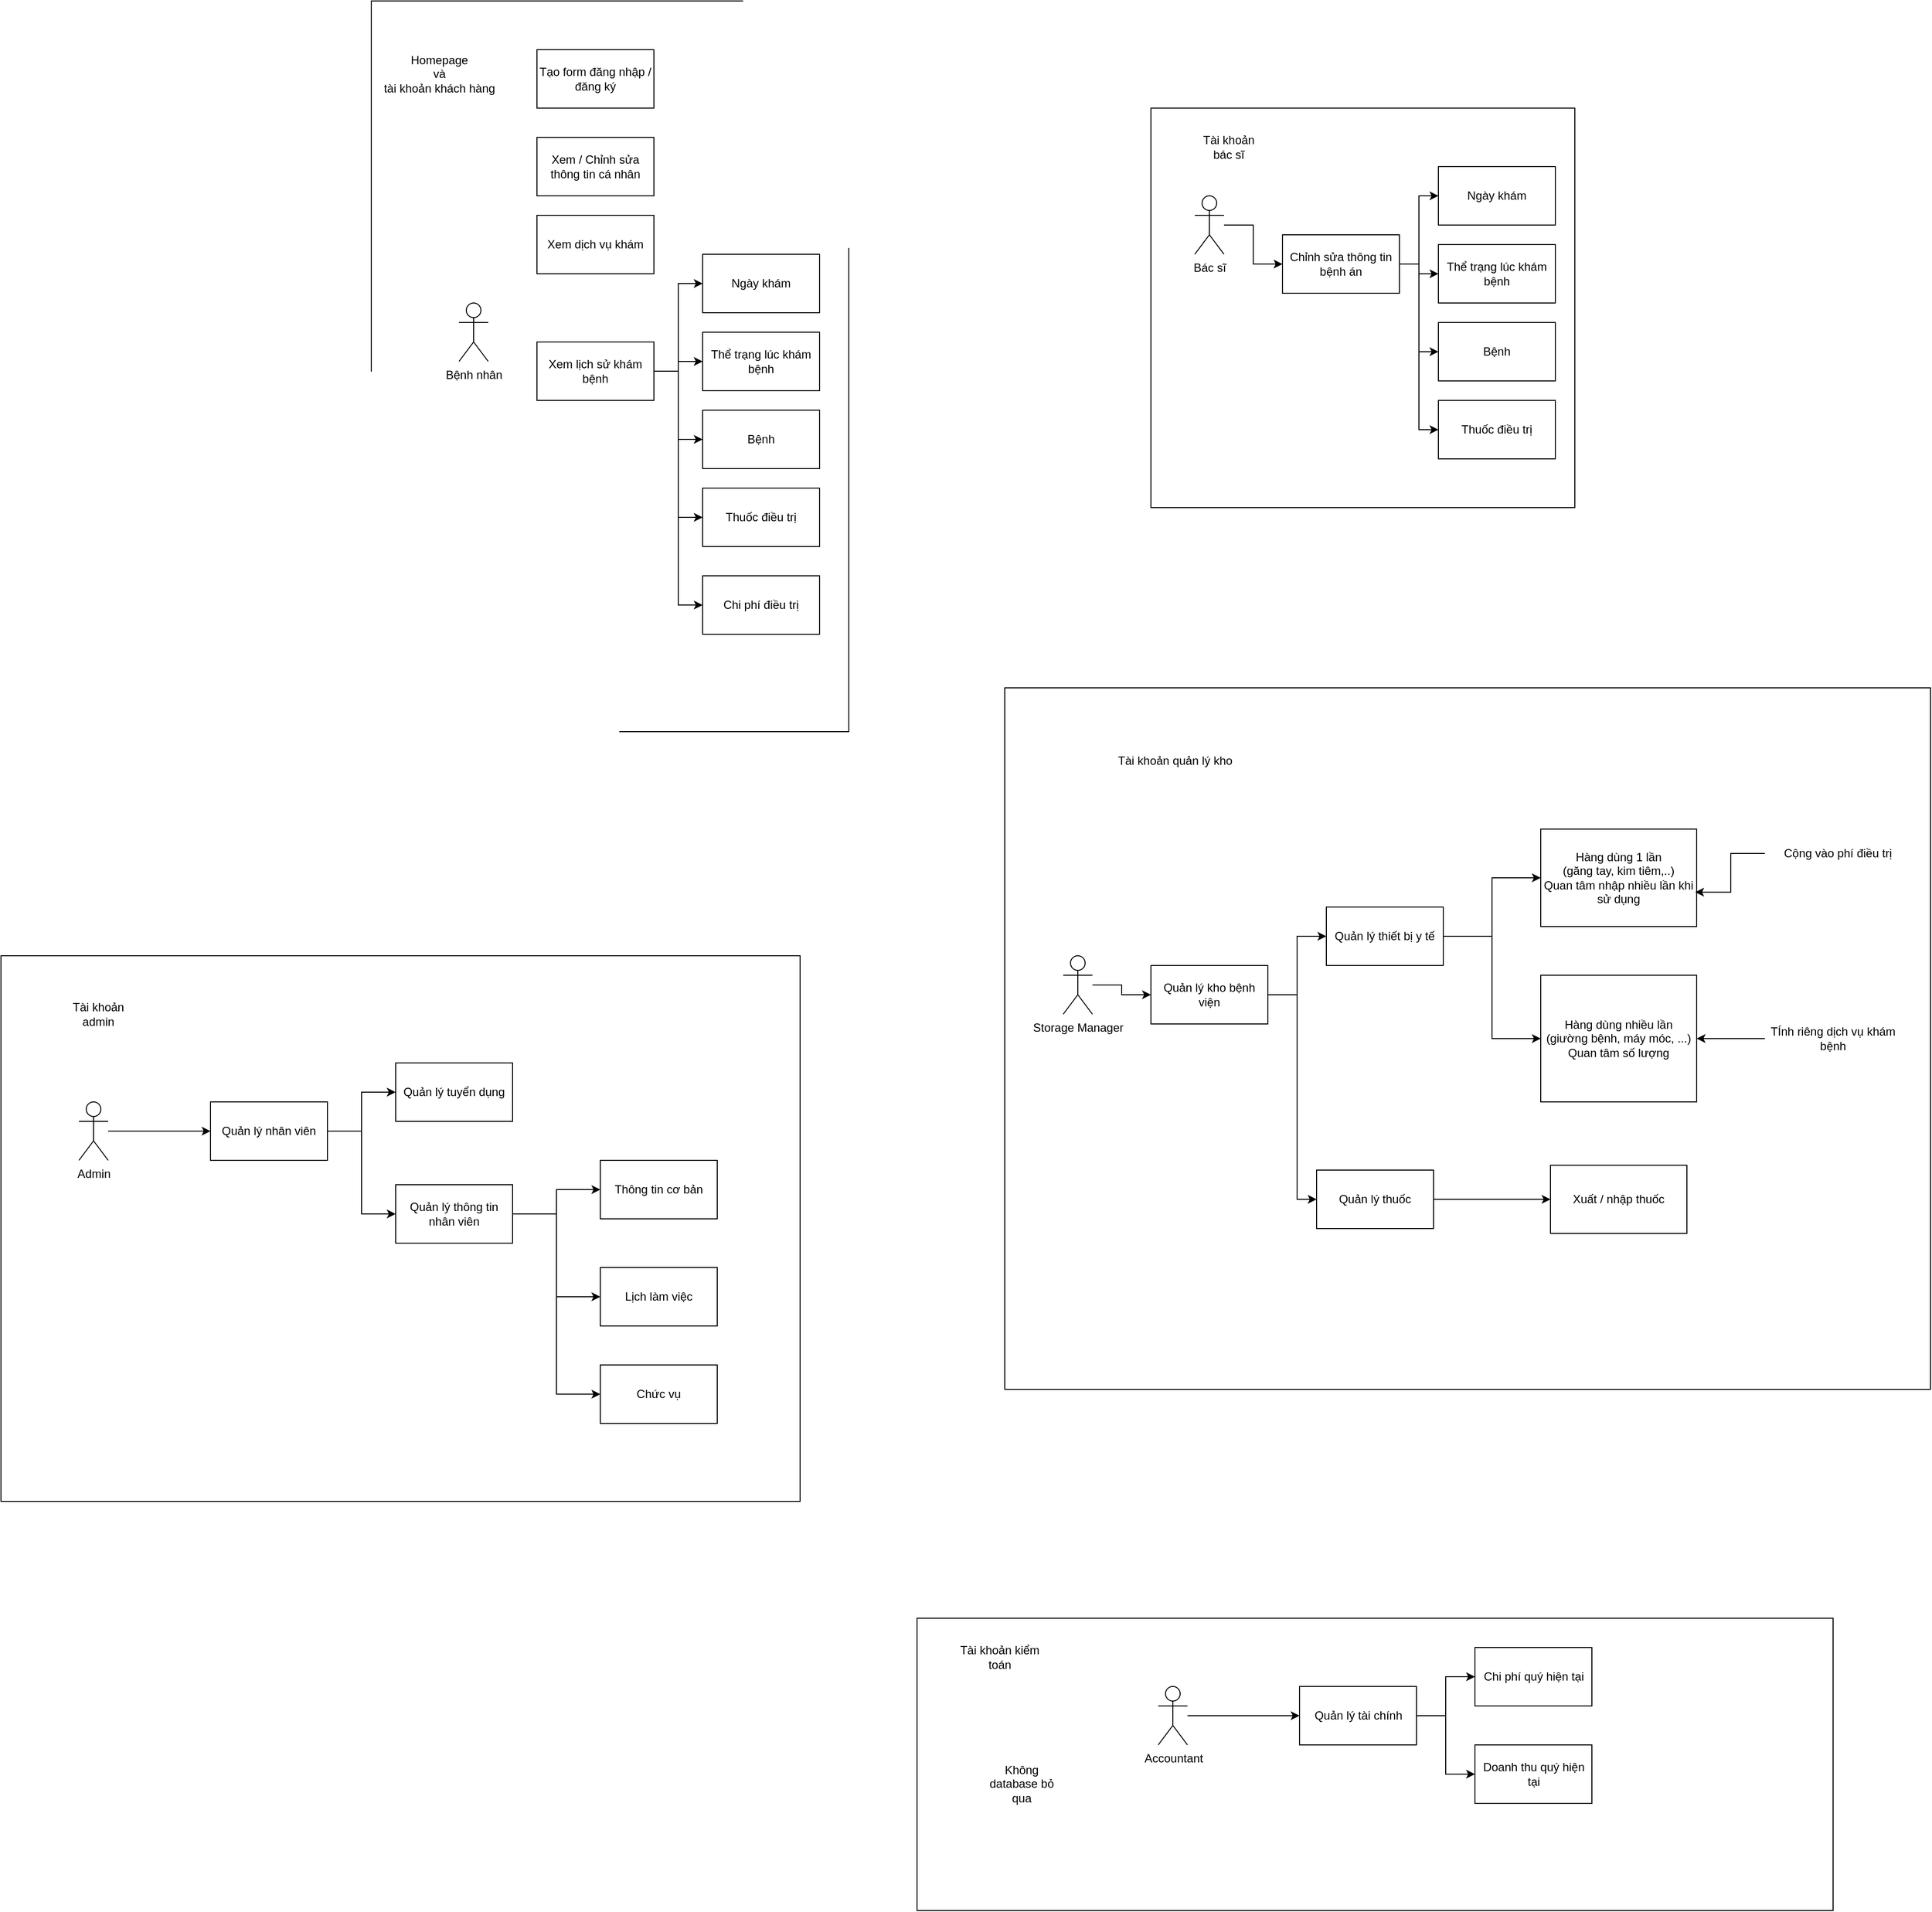 <mxfile version="14.2.9" type="github">
  <diagram id="XGmTM283f2upPylEM_hm" name="Page-1">
    <mxGraphModel dx="3032" dy="1094" grid="1" gridSize="10" guides="1" tooltips="1" connect="1" arrows="1" fold="1" page="1" pageScale="1" pageWidth="850" pageHeight="1100" math="0" shadow="0">
      <root>
        <mxCell id="0" />
        <mxCell id="1" parent="0" />
        <mxCell id="I_VAa2MuaLFRDVZnbhv6-82" value="" style="rounded=0;whiteSpace=wrap;html=1;" vertex="1" parent="1">
          <mxGeometry x="710" y="1670" width="940" height="300" as="geometry" />
        </mxCell>
        <mxCell id="I_VAa2MuaLFRDVZnbhv6-80" value="" style="rounded=0;whiteSpace=wrap;html=1;" vertex="1" parent="1">
          <mxGeometry x="-230" y="990" width="820" height="560" as="geometry" />
        </mxCell>
        <mxCell id="I_VAa2MuaLFRDVZnbhv6-78" value="" style="rounded=0;whiteSpace=wrap;html=1;" vertex="1" parent="1">
          <mxGeometry x="800" y="715" width="950" height="720" as="geometry" />
        </mxCell>
        <mxCell id="I_VAa2MuaLFRDVZnbhv6-76" value="" style="rounded=0;whiteSpace=wrap;html=1;" vertex="1" parent="1">
          <mxGeometry x="950" y="120" width="435" height="410" as="geometry" />
        </mxCell>
        <mxCell id="I_VAa2MuaLFRDVZnbhv6-73" value="" style="rounded=0;whiteSpace=wrap;html=1;" vertex="1" parent="1">
          <mxGeometry x="150" y="10" width="490" height="750" as="geometry" />
        </mxCell>
        <mxCell id="I_VAa2MuaLFRDVZnbhv6-1" value="Tạo form đăng nhập / đăng ký" style="rounded=0;whiteSpace=wrap;html=1;" vertex="1" parent="1">
          <mxGeometry x="320" y="60" width="120" height="60" as="geometry" />
        </mxCell>
        <mxCell id="I_VAa2MuaLFRDVZnbhv6-2" value="Xem dịch vụ khám" style="rounded=0;whiteSpace=wrap;html=1;" vertex="1" parent="1">
          <mxGeometry x="320" y="230" width="120" height="60" as="geometry" />
        </mxCell>
        <mxCell id="I_VAa2MuaLFRDVZnbhv6-6" style="edgeStyle=orthogonalEdgeStyle;rounded=0;orthogonalLoop=1;jettySize=auto;html=1;entryX=0;entryY=0.5;entryDx=0;entryDy=0;" edge="1" parent="1" source="I_VAa2MuaLFRDVZnbhv6-3" target="I_VAa2MuaLFRDVZnbhv6-4">
          <mxGeometry relative="1" as="geometry" />
        </mxCell>
        <mxCell id="I_VAa2MuaLFRDVZnbhv6-8" style="edgeStyle=orthogonalEdgeStyle;rounded=0;orthogonalLoop=1;jettySize=auto;html=1;entryX=0;entryY=0.5;entryDx=0;entryDy=0;" edge="1" parent="1" source="I_VAa2MuaLFRDVZnbhv6-3" target="I_VAa2MuaLFRDVZnbhv6-7">
          <mxGeometry relative="1" as="geometry" />
        </mxCell>
        <mxCell id="I_VAa2MuaLFRDVZnbhv6-10" style="edgeStyle=orthogonalEdgeStyle;rounded=0;orthogonalLoop=1;jettySize=auto;html=1;entryX=0;entryY=0.5;entryDx=0;entryDy=0;" edge="1" parent="1" source="I_VAa2MuaLFRDVZnbhv6-3" target="I_VAa2MuaLFRDVZnbhv6-9">
          <mxGeometry relative="1" as="geometry" />
        </mxCell>
        <mxCell id="I_VAa2MuaLFRDVZnbhv6-14" style="edgeStyle=orthogonalEdgeStyle;rounded=0;orthogonalLoop=1;jettySize=auto;html=1;entryX=0;entryY=0.5;entryDx=0;entryDy=0;" edge="1" parent="1" source="I_VAa2MuaLFRDVZnbhv6-3" target="I_VAa2MuaLFRDVZnbhv6-13">
          <mxGeometry relative="1" as="geometry" />
        </mxCell>
        <mxCell id="I_VAa2MuaLFRDVZnbhv6-39" style="edgeStyle=orthogonalEdgeStyle;rounded=0;orthogonalLoop=1;jettySize=auto;html=1;entryX=0;entryY=0.5;entryDx=0;entryDy=0;" edge="1" parent="1" source="I_VAa2MuaLFRDVZnbhv6-3" target="I_VAa2MuaLFRDVZnbhv6-38">
          <mxGeometry relative="1" as="geometry" />
        </mxCell>
        <mxCell id="I_VAa2MuaLFRDVZnbhv6-3" value="Xem lịch sử khám bệnh" style="rounded=0;whiteSpace=wrap;html=1;" vertex="1" parent="1">
          <mxGeometry x="320" y="360" width="120" height="60" as="geometry" />
        </mxCell>
        <mxCell id="I_VAa2MuaLFRDVZnbhv6-4" value="&lt;div&gt;Ngày khám&lt;/div&gt;" style="rounded=0;whiteSpace=wrap;html=1;" vertex="1" parent="1">
          <mxGeometry x="490" y="270" width="120" height="60" as="geometry" />
        </mxCell>
        <mxCell id="I_VAa2MuaLFRDVZnbhv6-7" value="Bệnh" style="rounded=0;whiteSpace=wrap;html=1;" vertex="1" parent="1">
          <mxGeometry x="490" y="430" width="120" height="60" as="geometry" />
        </mxCell>
        <mxCell id="I_VAa2MuaLFRDVZnbhv6-9" value="Thuốc điều trị" style="rounded=0;whiteSpace=wrap;html=1;" vertex="1" parent="1">
          <mxGeometry x="490" y="510" width="120" height="60" as="geometry" />
        </mxCell>
        <mxCell id="I_VAa2MuaLFRDVZnbhv6-21" style="edgeStyle=orthogonalEdgeStyle;rounded=0;orthogonalLoop=1;jettySize=auto;html=1;entryX=0;entryY=0.5;entryDx=0;entryDy=0;" edge="1" parent="1" source="I_VAa2MuaLFRDVZnbhv6-11" target="I_VAa2MuaLFRDVZnbhv6-17">
          <mxGeometry relative="1" as="geometry" />
        </mxCell>
        <mxCell id="I_VAa2MuaLFRDVZnbhv6-22" style="edgeStyle=orthogonalEdgeStyle;rounded=0;orthogonalLoop=1;jettySize=auto;html=1;entryX=0;entryY=0.5;entryDx=0;entryDy=0;" edge="1" parent="1" source="I_VAa2MuaLFRDVZnbhv6-11" target="I_VAa2MuaLFRDVZnbhv6-20">
          <mxGeometry relative="1" as="geometry" />
        </mxCell>
        <mxCell id="I_VAa2MuaLFRDVZnbhv6-23" style="edgeStyle=orthogonalEdgeStyle;rounded=0;orthogonalLoop=1;jettySize=auto;html=1;entryX=0;entryY=0.5;entryDx=0;entryDy=0;" edge="1" parent="1" source="I_VAa2MuaLFRDVZnbhv6-11" target="I_VAa2MuaLFRDVZnbhv6-18">
          <mxGeometry relative="1" as="geometry" />
        </mxCell>
        <mxCell id="I_VAa2MuaLFRDVZnbhv6-24" style="edgeStyle=orthogonalEdgeStyle;rounded=0;orthogonalLoop=1;jettySize=auto;html=1;entryX=0;entryY=0.5;entryDx=0;entryDy=0;" edge="1" parent="1" source="I_VAa2MuaLFRDVZnbhv6-11" target="I_VAa2MuaLFRDVZnbhv6-19">
          <mxGeometry relative="1" as="geometry" />
        </mxCell>
        <mxCell id="I_VAa2MuaLFRDVZnbhv6-11" value="Chỉnh sửa thông tin bệnh án" style="rounded=0;whiteSpace=wrap;html=1;" vertex="1" parent="1">
          <mxGeometry x="1085" y="250" width="120" height="60" as="geometry" />
        </mxCell>
        <mxCell id="I_VAa2MuaLFRDVZnbhv6-12" value="Xem / Chỉnh sửa thông tin cá nhân" style="rounded=0;whiteSpace=wrap;html=1;" vertex="1" parent="1">
          <mxGeometry x="320" y="150" width="120" height="60" as="geometry" />
        </mxCell>
        <mxCell id="I_VAa2MuaLFRDVZnbhv6-13" value="Thể trạng lúc khám bệnh" style="rounded=0;whiteSpace=wrap;html=1;" vertex="1" parent="1">
          <mxGeometry x="490" y="350" width="120" height="60" as="geometry" />
        </mxCell>
        <mxCell id="I_VAa2MuaLFRDVZnbhv6-15" value="Bệnh nhân" style="shape=umlActor;verticalLabelPosition=bottom;verticalAlign=top;html=1;outlineConnect=0;" vertex="1" parent="1">
          <mxGeometry x="240" y="320" width="30" height="60" as="geometry" />
        </mxCell>
        <mxCell id="I_VAa2MuaLFRDVZnbhv6-27" style="edgeStyle=orthogonalEdgeStyle;rounded=0;orthogonalLoop=1;jettySize=auto;html=1;entryX=0;entryY=0.5;entryDx=0;entryDy=0;" edge="1" parent="1" source="I_VAa2MuaLFRDVZnbhv6-16" target="I_VAa2MuaLFRDVZnbhv6-11">
          <mxGeometry relative="1" as="geometry" />
        </mxCell>
        <mxCell id="I_VAa2MuaLFRDVZnbhv6-16" value="Bác sĩ" style="shape=umlActor;verticalLabelPosition=bottom;verticalAlign=top;html=1;outlineConnect=0;" vertex="1" parent="1">
          <mxGeometry x="995" y="210" width="30" height="60" as="geometry" />
        </mxCell>
        <mxCell id="I_VAa2MuaLFRDVZnbhv6-17" value="&lt;div&gt;Ngày khám&lt;/div&gt;" style="rounded=0;whiteSpace=wrap;html=1;" vertex="1" parent="1">
          <mxGeometry x="1245" y="180" width="120" height="60" as="geometry" />
        </mxCell>
        <mxCell id="I_VAa2MuaLFRDVZnbhv6-18" value="Bệnh" style="rounded=0;whiteSpace=wrap;html=1;" vertex="1" parent="1">
          <mxGeometry x="1245" y="340" width="120" height="60" as="geometry" />
        </mxCell>
        <mxCell id="I_VAa2MuaLFRDVZnbhv6-19" value="Thuốc điều trị" style="rounded=0;whiteSpace=wrap;html=1;" vertex="1" parent="1">
          <mxGeometry x="1245" y="420" width="120" height="60" as="geometry" />
        </mxCell>
        <mxCell id="I_VAa2MuaLFRDVZnbhv6-20" value="Thể trạng lúc khám bệnh" style="rounded=0;whiteSpace=wrap;html=1;" vertex="1" parent="1">
          <mxGeometry x="1245" y="260" width="120" height="60" as="geometry" />
        </mxCell>
        <mxCell id="I_VAa2MuaLFRDVZnbhv6-70" style="edgeStyle=orthogonalEdgeStyle;rounded=0;orthogonalLoop=1;jettySize=auto;html=1;entryX=0;entryY=0.5;entryDx=0;entryDy=0;" edge="1" parent="1" source="I_VAa2MuaLFRDVZnbhv6-25" target="I_VAa2MuaLFRDVZnbhv6-30">
          <mxGeometry relative="1" as="geometry" />
        </mxCell>
        <mxCell id="I_VAa2MuaLFRDVZnbhv6-25" value="Storage Manager" style="shape=umlActor;verticalLabelPosition=bottom;verticalAlign=top;html=1;outlineConnect=0;" vertex="1" parent="1">
          <mxGeometry x="860" y="990" width="30" height="60" as="geometry" />
        </mxCell>
        <mxCell id="I_VAa2MuaLFRDVZnbhv6-31" style="edgeStyle=orthogonalEdgeStyle;rounded=0;orthogonalLoop=1;jettySize=auto;html=1;entryX=0;entryY=0.5;entryDx=0;entryDy=0;" edge="1" parent="1" source="I_VAa2MuaLFRDVZnbhv6-30" target="I_VAa2MuaLFRDVZnbhv6-32">
          <mxGeometry relative="1" as="geometry">
            <mxPoint x="1130" y="980" as="targetPoint" />
          </mxGeometry>
        </mxCell>
        <mxCell id="I_VAa2MuaLFRDVZnbhv6-46" style="edgeStyle=orthogonalEdgeStyle;rounded=0;orthogonalLoop=1;jettySize=auto;html=1;entryX=0;entryY=0.5;entryDx=0;entryDy=0;" edge="1" parent="1" source="I_VAa2MuaLFRDVZnbhv6-30" target="I_VAa2MuaLFRDVZnbhv6-37">
          <mxGeometry relative="1" as="geometry">
            <Array as="points">
              <mxPoint x="1100" y="1030" />
              <mxPoint x="1100" y="1240" />
            </Array>
          </mxGeometry>
        </mxCell>
        <mxCell id="I_VAa2MuaLFRDVZnbhv6-30" value="Quản lý kho bệnh viện" style="rounded=0;whiteSpace=wrap;html=1;" vertex="1" parent="1">
          <mxGeometry x="950" y="1000" width="120" height="60" as="geometry" />
        </mxCell>
        <mxCell id="I_VAa2MuaLFRDVZnbhv6-34" style="edgeStyle=orthogonalEdgeStyle;rounded=0;orthogonalLoop=1;jettySize=auto;html=1;entryX=0;entryY=0.5;entryDx=0;entryDy=0;" edge="1" parent="1" source="I_VAa2MuaLFRDVZnbhv6-32" target="I_VAa2MuaLFRDVZnbhv6-33">
          <mxGeometry relative="1" as="geometry" />
        </mxCell>
        <mxCell id="I_VAa2MuaLFRDVZnbhv6-35" style="edgeStyle=orthogonalEdgeStyle;rounded=0;orthogonalLoop=1;jettySize=auto;html=1;entryX=0;entryY=0.5;entryDx=0;entryDy=0;" edge="1" parent="1" source="I_VAa2MuaLFRDVZnbhv6-32" target="I_VAa2MuaLFRDVZnbhv6-36">
          <mxGeometry relative="1" as="geometry">
            <mxPoint x="1300" y="1020" as="targetPoint" />
          </mxGeometry>
        </mxCell>
        <mxCell id="I_VAa2MuaLFRDVZnbhv6-32" value="Quản lý thiết bị y tế" style="rounded=0;whiteSpace=wrap;html=1;" vertex="1" parent="1">
          <mxGeometry x="1130" y="940" width="120" height="60" as="geometry" />
        </mxCell>
        <mxCell id="I_VAa2MuaLFRDVZnbhv6-33" value="&lt;div&gt;Hàng dùng 1 lần&lt;/div&gt;&lt;div&gt;(găng tay, kim tiêm,..)&lt;/div&gt;&lt;div&gt;Quan tâm nhập nhiều lần khi sử dụng&lt;br&gt;&lt;/div&gt;" style="rounded=0;whiteSpace=wrap;html=1;" vertex="1" parent="1">
          <mxGeometry x="1350" y="860" width="160" height="100" as="geometry" />
        </mxCell>
        <mxCell id="I_VAa2MuaLFRDVZnbhv6-36" value="&lt;div&gt;Hàng dùng nhiều lần&lt;/div&gt;&lt;div&gt;(giường bệnh, máy móc, ...)&lt;/div&gt;&lt;div&gt;Quan tâm số lượng&lt;br&gt;&lt;/div&gt;" style="rounded=0;whiteSpace=wrap;html=1;" vertex="1" parent="1">
          <mxGeometry x="1350" y="1010" width="160" height="130" as="geometry" />
        </mxCell>
        <mxCell id="I_VAa2MuaLFRDVZnbhv6-48" style="edgeStyle=orthogonalEdgeStyle;rounded=0;orthogonalLoop=1;jettySize=auto;html=1;entryX=0;entryY=0.5;entryDx=0;entryDy=0;" edge="1" parent="1" source="I_VAa2MuaLFRDVZnbhv6-37" target="I_VAa2MuaLFRDVZnbhv6-47">
          <mxGeometry relative="1" as="geometry" />
        </mxCell>
        <mxCell id="I_VAa2MuaLFRDVZnbhv6-37" value="Quản lý thuốc" style="rounded=0;whiteSpace=wrap;html=1;" vertex="1" parent="1">
          <mxGeometry x="1120" y="1210" width="120" height="60" as="geometry" />
        </mxCell>
        <mxCell id="I_VAa2MuaLFRDVZnbhv6-38" value="Chi phí điều trị" style="rounded=0;whiteSpace=wrap;html=1;" vertex="1" parent="1">
          <mxGeometry x="490" y="600" width="120" height="60" as="geometry" />
        </mxCell>
        <mxCell id="I_VAa2MuaLFRDVZnbhv6-41" style="edgeStyle=orthogonalEdgeStyle;rounded=0;orthogonalLoop=1;jettySize=auto;html=1;entryX=0.991;entryY=0.647;entryDx=0;entryDy=0;entryPerimeter=0;" edge="1" parent="1" source="I_VAa2MuaLFRDVZnbhv6-40" target="I_VAa2MuaLFRDVZnbhv6-33">
          <mxGeometry relative="1" as="geometry" />
        </mxCell>
        <mxCell id="I_VAa2MuaLFRDVZnbhv6-40" value="Cộng vào phí điều trị" style="text;html=1;strokeColor=none;fillColor=none;align=center;verticalAlign=middle;whiteSpace=wrap;rounded=0;" vertex="1" parent="1">
          <mxGeometry x="1580" y="830" width="150" height="110" as="geometry" />
        </mxCell>
        <mxCell id="I_VAa2MuaLFRDVZnbhv6-45" style="edgeStyle=orthogonalEdgeStyle;rounded=0;orthogonalLoop=1;jettySize=auto;html=1;entryX=1;entryY=0.5;entryDx=0;entryDy=0;" edge="1" parent="1" source="I_VAa2MuaLFRDVZnbhv6-44" target="I_VAa2MuaLFRDVZnbhv6-36">
          <mxGeometry relative="1" as="geometry" />
        </mxCell>
        <mxCell id="I_VAa2MuaLFRDVZnbhv6-44" value="TÍnh riêng dịch vụ khám bệnh" style="text;html=1;strokeColor=none;fillColor=none;align=center;verticalAlign=middle;whiteSpace=wrap;rounded=0;" vertex="1" parent="1">
          <mxGeometry x="1580" y="1065" width="140" height="20" as="geometry" />
        </mxCell>
        <mxCell id="I_VAa2MuaLFRDVZnbhv6-47" value="Xuất / nhập thuốc" style="rounded=0;whiteSpace=wrap;html=1;" vertex="1" parent="1">
          <mxGeometry x="1360" y="1205" width="140" height="70" as="geometry" />
        </mxCell>
        <mxCell id="I_VAa2MuaLFRDVZnbhv6-71" style="edgeStyle=orthogonalEdgeStyle;rounded=0;orthogonalLoop=1;jettySize=auto;html=1;entryX=0;entryY=0.5;entryDx=0;entryDy=0;" edge="1" parent="1" source="I_VAa2MuaLFRDVZnbhv6-49" target="I_VAa2MuaLFRDVZnbhv6-50">
          <mxGeometry relative="1" as="geometry" />
        </mxCell>
        <mxCell id="I_VAa2MuaLFRDVZnbhv6-49" value="Admin" style="shape=umlActor;verticalLabelPosition=bottom;verticalAlign=top;html=1;outlineConnect=0;" vertex="1" parent="1">
          <mxGeometry x="-150" y="1140" width="30" height="60" as="geometry" />
        </mxCell>
        <mxCell id="I_VAa2MuaLFRDVZnbhv6-52" style="edgeStyle=orthogonalEdgeStyle;rounded=0;orthogonalLoop=1;jettySize=auto;html=1;entryX=0;entryY=0.5;entryDx=0;entryDy=0;" edge="1" parent="1" source="I_VAa2MuaLFRDVZnbhv6-50" target="I_VAa2MuaLFRDVZnbhv6-51">
          <mxGeometry relative="1" as="geometry" />
        </mxCell>
        <mxCell id="I_VAa2MuaLFRDVZnbhv6-54" style="edgeStyle=orthogonalEdgeStyle;rounded=0;orthogonalLoop=1;jettySize=auto;html=1;entryX=0;entryY=0.5;entryDx=0;entryDy=0;" edge="1" parent="1" source="I_VAa2MuaLFRDVZnbhv6-50" target="I_VAa2MuaLFRDVZnbhv6-53">
          <mxGeometry relative="1" as="geometry" />
        </mxCell>
        <mxCell id="I_VAa2MuaLFRDVZnbhv6-50" value="Quản lý nhân viên" style="rounded=0;whiteSpace=wrap;html=1;" vertex="1" parent="1">
          <mxGeometry x="-15" y="1140" width="120" height="60" as="geometry" />
        </mxCell>
        <mxCell id="I_VAa2MuaLFRDVZnbhv6-51" value="Quản lý tuyển dụng" style="rounded=0;whiteSpace=wrap;html=1;" vertex="1" parent="1">
          <mxGeometry x="175" y="1100" width="120" height="60" as="geometry" />
        </mxCell>
        <mxCell id="I_VAa2MuaLFRDVZnbhv6-57" style="edgeStyle=orthogonalEdgeStyle;rounded=0;orthogonalLoop=1;jettySize=auto;html=1;entryX=0;entryY=0.5;entryDx=0;entryDy=0;" edge="1" parent="1" source="I_VAa2MuaLFRDVZnbhv6-53" target="I_VAa2MuaLFRDVZnbhv6-56">
          <mxGeometry relative="1" as="geometry" />
        </mxCell>
        <mxCell id="I_VAa2MuaLFRDVZnbhv6-59" style="edgeStyle=orthogonalEdgeStyle;rounded=0;orthogonalLoop=1;jettySize=auto;html=1;entryX=0;entryY=0.5;entryDx=0;entryDy=0;" edge="1" parent="1" source="I_VAa2MuaLFRDVZnbhv6-53" target="I_VAa2MuaLFRDVZnbhv6-58">
          <mxGeometry relative="1" as="geometry" />
        </mxCell>
        <mxCell id="I_VAa2MuaLFRDVZnbhv6-62" style="edgeStyle=orthogonalEdgeStyle;rounded=0;orthogonalLoop=1;jettySize=auto;html=1;entryX=0;entryY=0.5;entryDx=0;entryDy=0;" edge="1" parent="1" source="I_VAa2MuaLFRDVZnbhv6-53" target="I_VAa2MuaLFRDVZnbhv6-60">
          <mxGeometry relative="1" as="geometry" />
        </mxCell>
        <mxCell id="I_VAa2MuaLFRDVZnbhv6-53" value="Quản lý thông tin nhân viên" style="rounded=0;whiteSpace=wrap;html=1;" vertex="1" parent="1">
          <mxGeometry x="175" y="1225" width="120" height="60" as="geometry" />
        </mxCell>
        <mxCell id="I_VAa2MuaLFRDVZnbhv6-56" value="Lịch làm việc" style="rounded=0;whiteSpace=wrap;html=1;" vertex="1" parent="1">
          <mxGeometry x="385" y="1310" width="120" height="60" as="geometry" />
        </mxCell>
        <mxCell id="I_VAa2MuaLFRDVZnbhv6-58" value="Chức vụ" style="rounded=0;whiteSpace=wrap;html=1;" vertex="1" parent="1">
          <mxGeometry x="385" y="1410" width="120" height="60" as="geometry" />
        </mxCell>
        <mxCell id="I_VAa2MuaLFRDVZnbhv6-60" value="Thông tin cơ bản" style="rounded=0;whiteSpace=wrap;html=1;" vertex="1" parent="1">
          <mxGeometry x="385" y="1200" width="120" height="60" as="geometry" />
        </mxCell>
        <mxCell id="I_VAa2MuaLFRDVZnbhv6-63" style="edgeStyle=orthogonalEdgeStyle;rounded=0;orthogonalLoop=1;jettySize=auto;html=1;entryX=0;entryY=0.5;entryDx=0;entryDy=0;" edge="1" parent="1" source="I_VAa2MuaLFRDVZnbhv6-65" target="I_VAa2MuaLFRDVZnbhv6-66">
          <mxGeometry relative="1" as="geometry" />
        </mxCell>
        <mxCell id="I_VAa2MuaLFRDVZnbhv6-64" style="edgeStyle=orthogonalEdgeStyle;rounded=0;orthogonalLoop=1;jettySize=auto;html=1;entryX=0;entryY=0.5;entryDx=0;entryDy=0;" edge="1" parent="1" source="I_VAa2MuaLFRDVZnbhv6-65" target="I_VAa2MuaLFRDVZnbhv6-67">
          <mxGeometry relative="1" as="geometry">
            <mxPoint x="1262.5" y="1720" as="targetPoint" />
          </mxGeometry>
        </mxCell>
        <mxCell id="I_VAa2MuaLFRDVZnbhv6-65" value="Quản lý tài chính" style="rounded=0;whiteSpace=wrap;html=1;" vertex="1" parent="1">
          <mxGeometry x="1102.5" y="1740" width="120" height="60" as="geometry" />
        </mxCell>
        <mxCell id="I_VAa2MuaLFRDVZnbhv6-66" value="Doanh thu quý hiện tại" style="rounded=0;whiteSpace=wrap;html=1;" vertex="1" parent="1">
          <mxGeometry x="1282.5" y="1800" width="120" height="60" as="geometry" />
        </mxCell>
        <mxCell id="I_VAa2MuaLFRDVZnbhv6-67" value="Chi phí quý hiện tại" style="rounded=0;whiteSpace=wrap;html=1;" vertex="1" parent="1">
          <mxGeometry x="1282.5" y="1700" width="120" height="60" as="geometry" />
        </mxCell>
        <mxCell id="I_VAa2MuaLFRDVZnbhv6-72" style="edgeStyle=orthogonalEdgeStyle;rounded=0;orthogonalLoop=1;jettySize=auto;html=1;entryX=0;entryY=0.5;entryDx=0;entryDy=0;" edge="1" parent="1" source="I_VAa2MuaLFRDVZnbhv6-68" target="I_VAa2MuaLFRDVZnbhv6-65">
          <mxGeometry relative="1" as="geometry" />
        </mxCell>
        <mxCell id="I_VAa2MuaLFRDVZnbhv6-68" value="Accountant" style="shape=umlActor;verticalLabelPosition=bottom;verticalAlign=top;html=1;outlineConnect=0;" vertex="1" parent="1">
          <mxGeometry x="957.5" y="1740" width="30" height="60" as="geometry" />
        </mxCell>
        <mxCell id="I_VAa2MuaLFRDVZnbhv6-74" value="&lt;div&gt;Homepage&lt;/div&gt;&lt;div&gt;và&lt;/div&gt;&lt;div&gt;tài khoản khách hàng&lt;br&gt;&lt;/div&gt;" style="text;html=1;strokeColor=none;fillColor=none;align=center;verticalAlign=middle;whiteSpace=wrap;rounded=0;" vertex="1" parent="1">
          <mxGeometry x="160" y="10" width="120" height="150" as="geometry" />
        </mxCell>
        <mxCell id="I_VAa2MuaLFRDVZnbhv6-77" value="Tài khoản bác sĩ" style="text;html=1;strokeColor=none;fillColor=none;align=center;verticalAlign=middle;whiteSpace=wrap;rounded=0;" vertex="1" parent="1">
          <mxGeometry x="995" y="150" width="70" height="20" as="geometry" />
        </mxCell>
        <mxCell id="I_VAa2MuaLFRDVZnbhv6-79" value="Tài khoản quản lý kho" style="text;html=1;strokeColor=none;fillColor=none;align=center;verticalAlign=middle;whiteSpace=wrap;rounded=0;" vertex="1" parent="1">
          <mxGeometry x="900" y="780" width="150" height="20" as="geometry" />
        </mxCell>
        <mxCell id="I_VAa2MuaLFRDVZnbhv6-81" value="&lt;div&gt;Tài khoản&lt;/div&gt;&lt;div&gt;admin&lt;br&gt;&lt;/div&gt;" style="text;html=1;strokeColor=none;fillColor=none;align=center;verticalAlign=middle;whiteSpace=wrap;rounded=0;" vertex="1" parent="1">
          <mxGeometry x="-210" y="1040" width="160" height="20" as="geometry" />
        </mxCell>
        <mxCell id="I_VAa2MuaLFRDVZnbhv6-83" value="Tài khoản kiểm toán" style="text;html=1;strokeColor=none;fillColor=none;align=center;verticalAlign=middle;whiteSpace=wrap;rounded=0;" vertex="1" parent="1">
          <mxGeometry x="745" y="1700" width="100" height="20" as="geometry" />
        </mxCell>
        <mxCell id="I_VAa2MuaLFRDVZnbhv6-86" value="Không database bỏ qua" style="text;html=1;strokeColor=none;fillColor=none;align=center;verticalAlign=middle;whiteSpace=wrap;rounded=0;" vertex="1" parent="1">
          <mxGeometry x="775" y="1830" width="85" height="20" as="geometry" />
        </mxCell>
      </root>
    </mxGraphModel>
  </diagram>
</mxfile>
